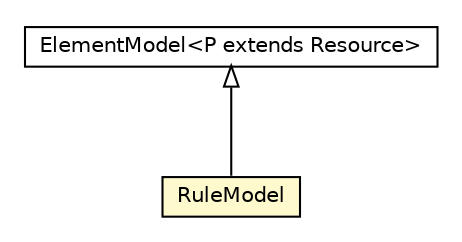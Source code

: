 #!/usr/local/bin/dot
#
# Class diagram 
# Generated by UMLGraph version R5_6-24-gf6e263 (http://www.umlgraph.org/)
#

digraph G {
	edge [fontname="Helvetica",fontsize=10,labelfontname="Helvetica",labelfontsize=10];
	node [fontname="Helvetica",fontsize=10,shape=plaintext];
	nodesep=0.25;
	ranksep=0.5;
	// org.universAAL.ontology.reasoner.util.ElementModel<P extends org.universAAL.middleware.rdf.Resource>
	c6870348 [label=<<table title="org.universAAL.ontology.reasoner.util.ElementModel" border="0" cellborder="1" cellspacing="0" cellpadding="2" port="p" href="../../ontology/reasoner/util/ElementModel.html">
		<tr><td><table border="0" cellspacing="0" cellpadding="1">
<tr><td align="center" balign="center"> ElementModel&lt;P extends Resource&gt; </td></tr>
		</table></td></tr>
		</table>>, URL="../../ontology/reasoner/util/ElementModel.html", fontname="Helvetica", fontcolor="black", fontsize=10.0];
	// org.universAAL.context.reasoner.RuleModel
	c6870723 [label=<<table title="org.universAAL.context.reasoner.RuleModel" border="0" cellborder="1" cellspacing="0" cellpadding="2" port="p" bgcolor="lemonChiffon" href="./RuleModel.html">
		<tr><td><table border="0" cellspacing="0" cellpadding="1">
<tr><td align="center" balign="center"> RuleModel </td></tr>
		</table></td></tr>
		</table>>, URL="./RuleModel.html", fontname="Helvetica", fontcolor="black", fontsize=10.0];
	//org.universAAL.context.reasoner.RuleModel extends org.universAAL.ontology.reasoner.util.ElementModel<org.universAAL.ontology.reasoner.Rule>
	c6870348:p -> c6870723:p [dir=back,arrowtail=empty];
}

